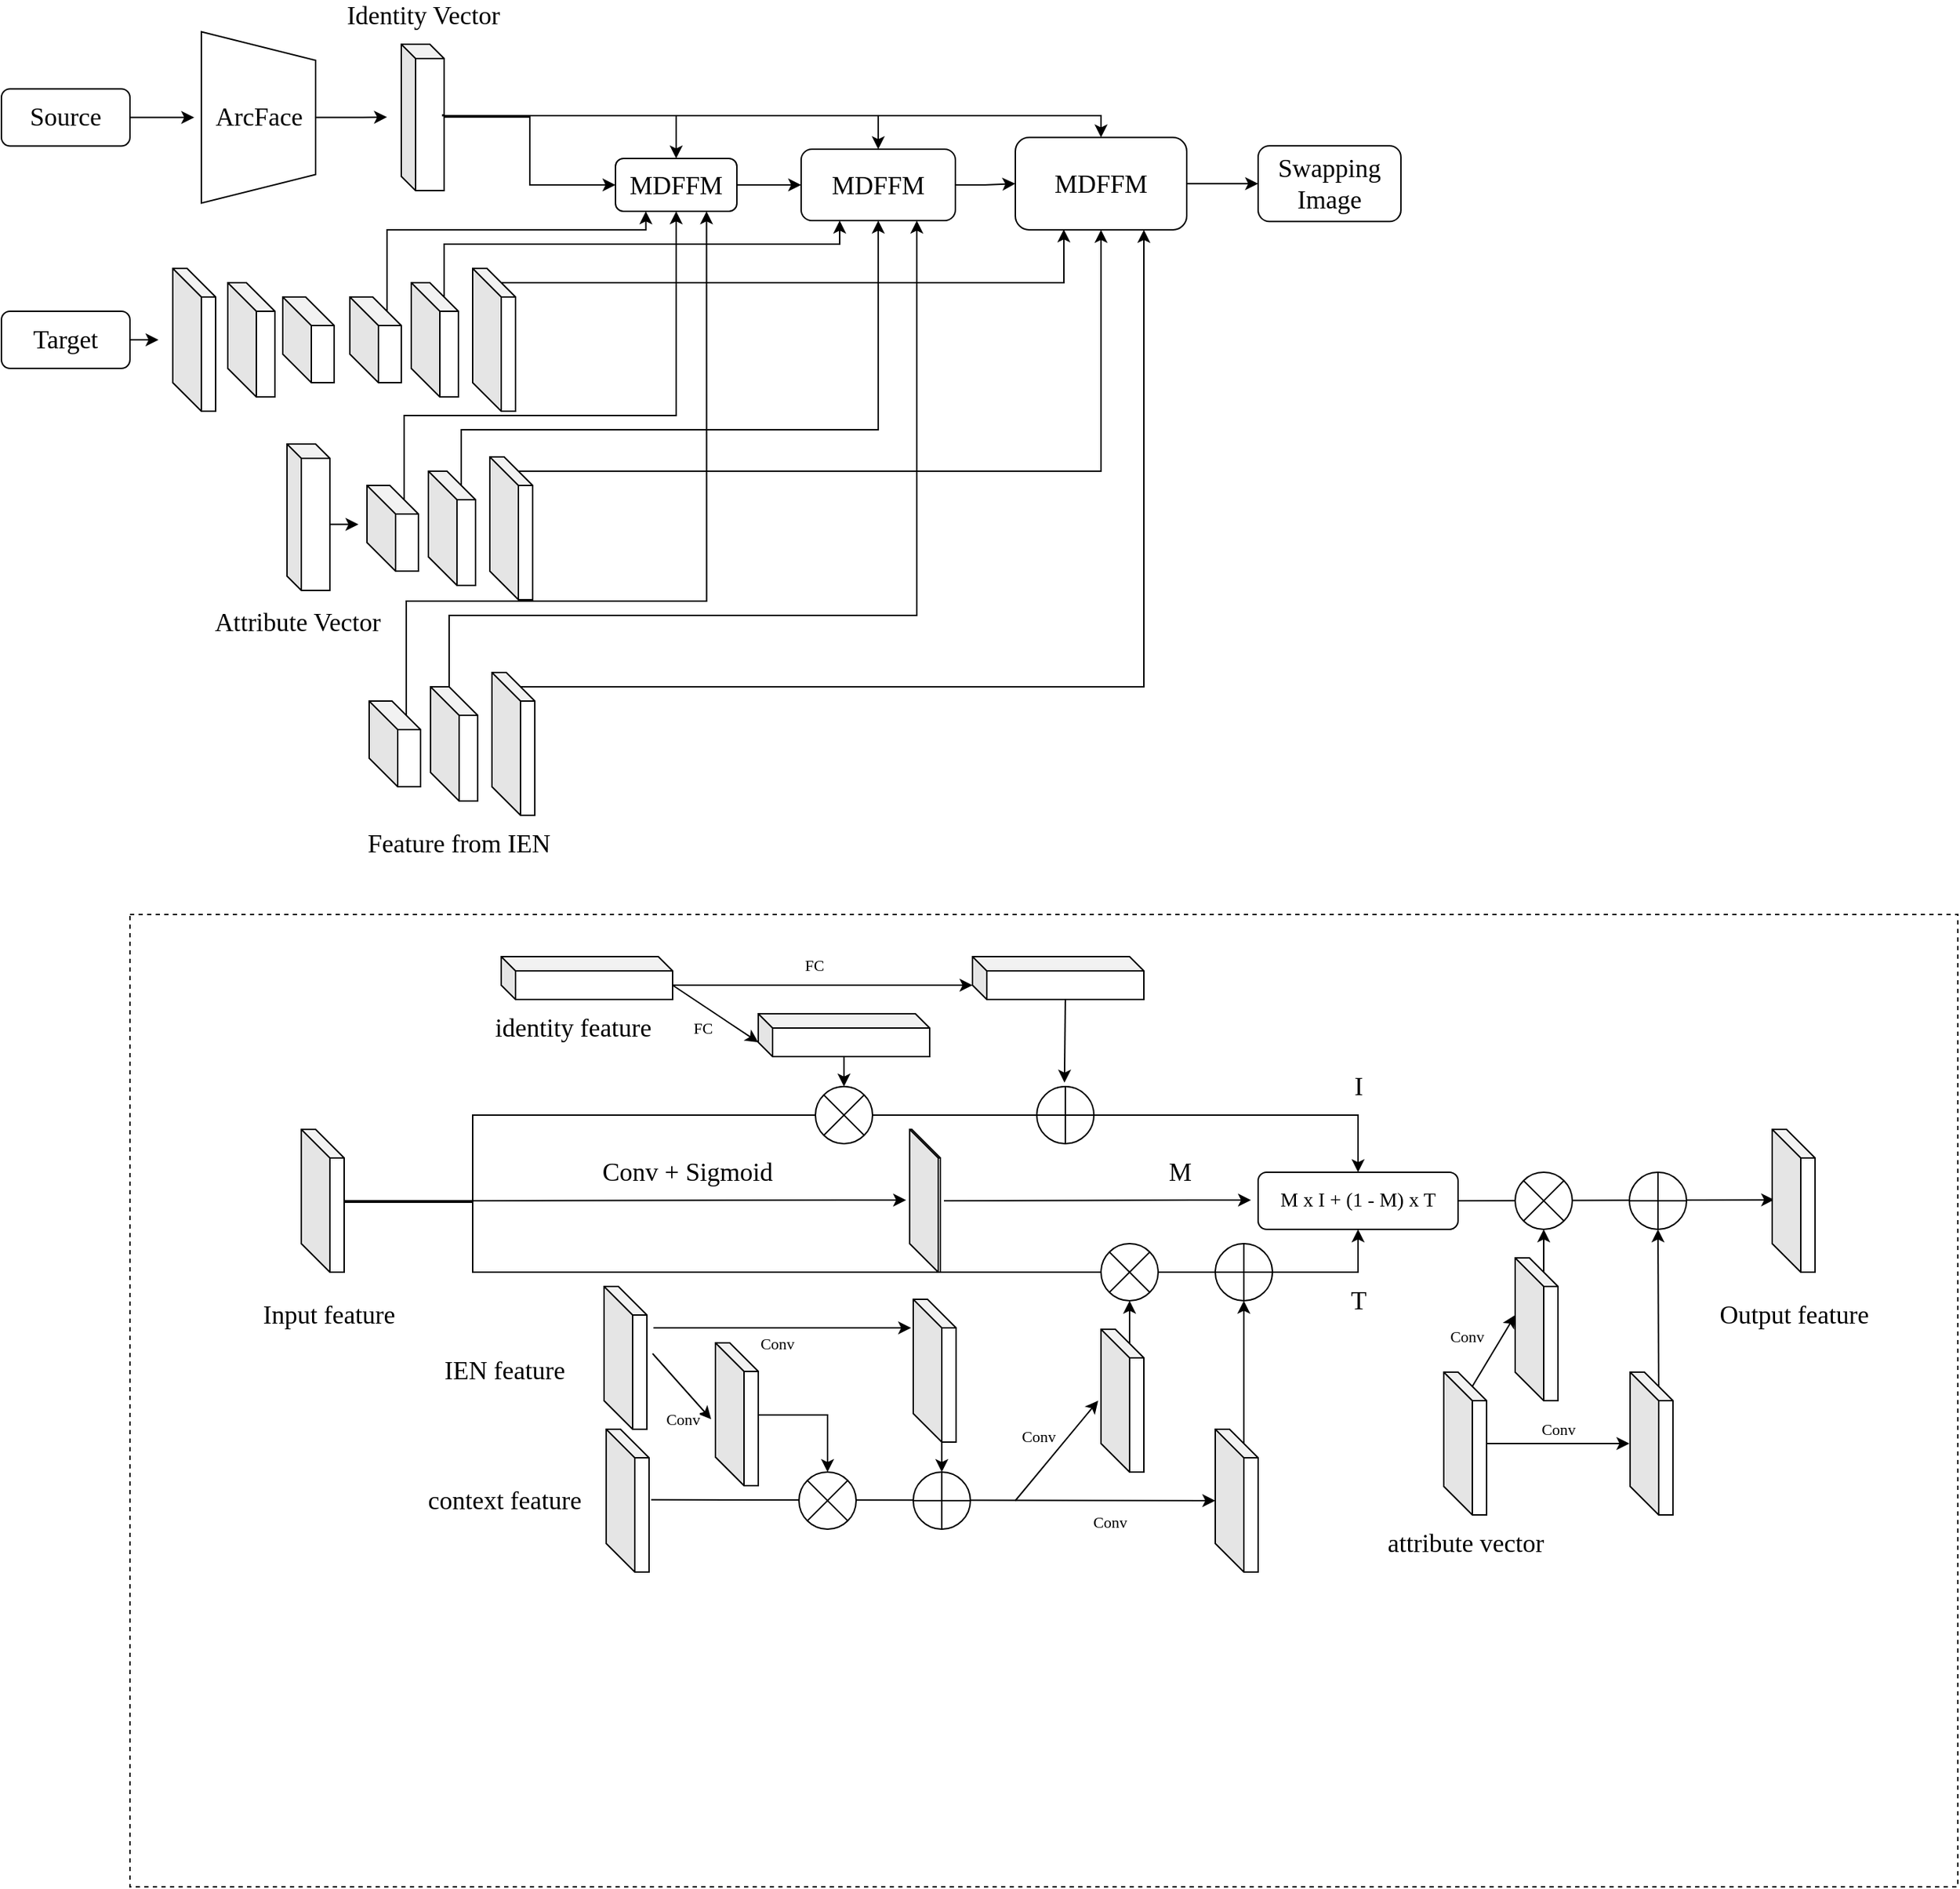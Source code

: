 <mxfile version="14.8.1" type="github">
  <diagram id="diRu2HCSwEDi5vCVLPYC" name="Page-1">
    <mxGraphModel dx="1298" dy="780" grid="1" gridSize="10" guides="1" tooltips="1" connect="1" arrows="1" fold="1" page="1" pageScale="1" pageWidth="827" pageHeight="1169" math="0" shadow="0">
      <root>
        <mxCell id="0" />
        <mxCell id="1" parent="0" />
        <mxCell id="SDwkRg94ncnZj0nEMJ3i-3" value="" style="rounded=0;whiteSpace=wrap;html=1;align=left;dashed=1;" parent="1" vertex="1">
          <mxGeometry x="260" y="799.5" width="1280" height="681" as="geometry" />
        </mxCell>
        <mxCell id="r4oQAWAfBS_EO5X1v5Ay-10" style="edgeStyle=orthogonalEdgeStyle;rounded=0;orthogonalLoop=1;jettySize=auto;html=1;exitX=1;exitY=0.5;exitDx=0;exitDy=0;" parent="1" source="r4oQAWAfBS_EO5X1v5Ay-2" target="r4oQAWAfBS_EO5X1v5Ay-9" edge="1">
          <mxGeometry relative="1" as="geometry" />
        </mxCell>
        <mxCell id="r4oQAWAfBS_EO5X1v5Ay-2" value="&lt;font face=&quot;Comic Sans MS&quot; style=&quot;font-size: 18px&quot;&gt;Source&lt;/font&gt;" style="rounded=1;whiteSpace=wrap;html=1;" parent="1" vertex="1">
          <mxGeometry x="170" y="221.25" width="90" height="40" as="geometry" />
        </mxCell>
        <mxCell id="r4oQAWAfBS_EO5X1v5Ay-24" style="edgeStyle=orthogonalEdgeStyle;rounded=0;orthogonalLoop=1;jettySize=auto;html=1;exitX=1;exitY=0.5;exitDx=0;exitDy=0;" parent="1" source="r4oQAWAfBS_EO5X1v5Ay-3" edge="1">
          <mxGeometry relative="1" as="geometry">
            <mxPoint x="280" y="397" as="targetPoint" />
          </mxGeometry>
        </mxCell>
        <mxCell id="r4oQAWAfBS_EO5X1v5Ay-3" value="&lt;font face=&quot;Comic Sans MS&quot; style=&quot;font-size: 18px&quot;&gt;Target&lt;/font&gt;" style="rounded=1;whiteSpace=wrap;html=1;" parent="1" vertex="1">
          <mxGeometry x="170" y="377" width="90" height="40" as="geometry" />
        </mxCell>
        <mxCell id="r4oQAWAfBS_EO5X1v5Ay-15" style="edgeStyle=orthogonalEdgeStyle;rounded=0;orthogonalLoop=1;jettySize=auto;html=1;exitX=0.5;exitY=0;exitDx=0;exitDy=0;" parent="1" source="r4oQAWAfBS_EO5X1v5Ay-8" edge="1">
          <mxGeometry relative="1" as="geometry">
            <mxPoint x="440" y="241" as="targetPoint" />
          </mxGeometry>
        </mxCell>
        <mxCell id="r4oQAWAfBS_EO5X1v5Ay-8" value="" style="shape=trapezoid;perimeter=trapezoidPerimeter;whiteSpace=wrap;html=1;fixedSize=1;rotation=90;" parent="1" vertex="1">
          <mxGeometry x="290" y="201.25" width="120" height="80" as="geometry" />
        </mxCell>
        <mxCell id="r4oQAWAfBS_EO5X1v5Ay-9" value="&lt;font style=&quot;font-size: 18px&quot; face=&quot;Comic Sans MS&quot;&gt;ArcFace&lt;/font&gt;" style="text;html=1;resizable=0;autosize=1;align=center;verticalAlign=middle;points=[];fillColor=none;strokeColor=none;rounded=0;" parent="1" vertex="1">
          <mxGeometry x="305" y="231.25" width="90" height="20" as="geometry" />
        </mxCell>
        <mxCell id="r4oQAWAfBS_EO5X1v5Ay-11" value="" style="shape=cube;whiteSpace=wrap;html=1;boundedLbl=1;backgroundOutline=1;darkOpacity=0.05;darkOpacity2=0.1;size=10;" parent="1" vertex="1">
          <mxGeometry x="450" y="190" width="30" height="102.5" as="geometry" />
        </mxCell>
        <mxCell id="r4oQAWAfBS_EO5X1v5Ay-16" value="&lt;font style=&quot;font-size: 18px&quot; face=&quot;Comic Sans MS&quot;&gt;Identity Vector&lt;/font&gt;" style="text;html=1;resizable=0;autosize=1;align=center;verticalAlign=middle;points=[];fillColor=none;strokeColor=none;rounded=0;" parent="1" vertex="1">
          <mxGeometry x="390" y="160" width="150" height="20" as="geometry" />
        </mxCell>
        <mxCell id="r4oQAWAfBS_EO5X1v5Ay-17" value="" style="shape=cube;whiteSpace=wrap;html=1;boundedLbl=1;backgroundOutline=1;darkOpacity=0.05;darkOpacity2=0.1;" parent="1" vertex="1">
          <mxGeometry x="290" y="347" width="30" height="100" as="geometry" />
        </mxCell>
        <mxCell id="r4oQAWAfBS_EO5X1v5Ay-19" value="" style="shape=cube;whiteSpace=wrap;html=1;boundedLbl=1;backgroundOutline=1;darkOpacity=0.05;darkOpacity2=0.1;" parent="1" vertex="1">
          <mxGeometry x="328.5" y="357" width="33" height="80" as="geometry" />
        </mxCell>
        <mxCell id="r4oQAWAfBS_EO5X1v5Ay-20" value="" style="shape=cube;whiteSpace=wrap;html=1;boundedLbl=1;backgroundOutline=1;darkOpacity=0.05;darkOpacity2=0.1;" parent="1" vertex="1">
          <mxGeometry x="367" y="367" width="36" height="60" as="geometry" />
        </mxCell>
        <mxCell id="r4oQAWAfBS_EO5X1v5Ay-65" style="edgeStyle=orthogonalEdgeStyle;rounded=0;orthogonalLoop=1;jettySize=auto;html=1;exitX=0;exitY=0;exitDx=20;exitDy=10;exitPerimeter=0;entryX=0.283;entryY=0.995;entryDx=0;entryDy=0;entryPerimeter=0;" parent="1" source="r4oQAWAfBS_EO5X1v5Ay-21" target="r4oQAWAfBS_EO5X1v5Ay-58" edge="1">
          <mxGeometry relative="1" as="geometry" />
        </mxCell>
        <mxCell id="r4oQAWAfBS_EO5X1v5Ay-21" value="" style="shape=cube;whiteSpace=wrap;html=1;boundedLbl=1;backgroundOutline=1;darkOpacity=0.05;darkOpacity2=0.1;" parent="1" vertex="1">
          <mxGeometry x="500" y="347" width="30" height="100" as="geometry" />
        </mxCell>
        <mxCell id="r4oQAWAfBS_EO5X1v5Ay-54" style="edgeStyle=orthogonalEdgeStyle;rounded=0;orthogonalLoop=1;jettySize=auto;html=1;exitX=0;exitY=0;exitDx=23;exitDy=10;exitPerimeter=0;entryX=0.25;entryY=1;entryDx=0;entryDy=0;" parent="1" source="r4oQAWAfBS_EO5X1v5Ay-22" target="r4oQAWAfBS_EO5X1v5Ay-52" edge="1">
          <mxGeometry relative="1" as="geometry">
            <Array as="points">
              <mxPoint x="480" y="330" />
              <mxPoint x="757" y="330" />
            </Array>
          </mxGeometry>
        </mxCell>
        <mxCell id="r4oQAWAfBS_EO5X1v5Ay-22" value="" style="shape=cube;whiteSpace=wrap;html=1;boundedLbl=1;backgroundOutline=1;darkOpacity=0.05;darkOpacity2=0.1;" parent="1" vertex="1">
          <mxGeometry x="457" y="357" width="33" height="80" as="geometry" />
        </mxCell>
        <mxCell id="r4oQAWAfBS_EO5X1v5Ay-49" style="edgeStyle=orthogonalEdgeStyle;rounded=0;orthogonalLoop=1;jettySize=auto;html=1;exitX=0;exitY=0;exitDx=26;exitDy=10;exitPerimeter=0;entryX=0.25;entryY=1;entryDx=0;entryDy=0;" parent="1" source="r4oQAWAfBS_EO5X1v5Ay-23" target="r4oQAWAfBS_EO5X1v5Ay-39" edge="1">
          <mxGeometry relative="1" as="geometry">
            <Array as="points">
              <mxPoint x="440" y="320" />
              <mxPoint x="621" y="320" />
            </Array>
          </mxGeometry>
        </mxCell>
        <mxCell id="r4oQAWAfBS_EO5X1v5Ay-23" value="" style="shape=cube;whiteSpace=wrap;html=1;boundedLbl=1;backgroundOutline=1;darkOpacity=0.05;darkOpacity2=0.1;" parent="1" vertex="1">
          <mxGeometry x="414" y="367" width="36" height="60" as="geometry" />
        </mxCell>
        <mxCell id="r4oQAWAfBS_EO5X1v5Ay-33" style="edgeStyle=orthogonalEdgeStyle;rounded=0;orthogonalLoop=1;jettySize=auto;html=1;exitX=0;exitY=0;exitDx=30;exitDy=56.25;exitPerimeter=0;" parent="1" source="r4oQAWAfBS_EO5X1v5Ay-25" edge="1">
          <mxGeometry relative="1" as="geometry">
            <mxPoint x="420" y="526" as="targetPoint" />
          </mxGeometry>
        </mxCell>
        <mxCell id="r4oQAWAfBS_EO5X1v5Ay-25" value="" style="shape=cube;whiteSpace=wrap;html=1;boundedLbl=1;backgroundOutline=1;darkOpacity=0.05;darkOpacity2=0.1;size=10;" parent="1" vertex="1">
          <mxGeometry x="370" y="470" width="30" height="102.5" as="geometry" />
        </mxCell>
        <mxCell id="r4oQAWAfBS_EO5X1v5Ay-26" value="&lt;font style=&quot;font-size: 18px&quot; face=&quot;Comic Sans MS&quot;&gt;Attribute Vector&lt;/font&gt;" style="text;html=1;resizable=0;autosize=1;align=center;verticalAlign=middle;points=[];fillColor=none;strokeColor=none;rounded=0;" parent="1" vertex="1">
          <mxGeometry x="297" y="585" width="160" height="20" as="geometry" />
        </mxCell>
        <mxCell id="r4oQAWAfBS_EO5X1v5Ay-64" style="edgeStyle=orthogonalEdgeStyle;rounded=0;orthogonalLoop=1;jettySize=auto;html=1;exitX=0;exitY=0;exitDx=20;exitDy=10;exitPerimeter=0;" parent="1" source="r4oQAWAfBS_EO5X1v5Ay-27" target="r4oQAWAfBS_EO5X1v5Ay-58" edge="1">
          <mxGeometry relative="1" as="geometry" />
        </mxCell>
        <mxCell id="r4oQAWAfBS_EO5X1v5Ay-27" value="" style="shape=cube;whiteSpace=wrap;html=1;boundedLbl=1;backgroundOutline=1;darkOpacity=0.05;darkOpacity2=0.1;" parent="1" vertex="1">
          <mxGeometry x="512" y="479" width="30" height="100" as="geometry" />
        </mxCell>
        <mxCell id="r4oQAWAfBS_EO5X1v5Ay-55" style="edgeStyle=orthogonalEdgeStyle;rounded=0;orthogonalLoop=1;jettySize=auto;html=1;exitX=0;exitY=0;exitDx=23;exitDy=10;exitPerimeter=0;entryX=0.5;entryY=1;entryDx=0;entryDy=0;" parent="1" source="r4oQAWAfBS_EO5X1v5Ay-28" target="r4oQAWAfBS_EO5X1v5Ay-52" edge="1">
          <mxGeometry relative="1" as="geometry">
            <Array as="points">
              <mxPoint x="492" y="460" />
              <mxPoint x="784" y="460" />
            </Array>
          </mxGeometry>
        </mxCell>
        <mxCell id="r4oQAWAfBS_EO5X1v5Ay-28" value="" style="shape=cube;whiteSpace=wrap;html=1;boundedLbl=1;backgroundOutline=1;darkOpacity=0.05;darkOpacity2=0.1;" parent="1" vertex="1">
          <mxGeometry x="469" y="489" width="33" height="80" as="geometry" />
        </mxCell>
        <mxCell id="r4oQAWAfBS_EO5X1v5Ay-48" style="edgeStyle=orthogonalEdgeStyle;rounded=0;orthogonalLoop=1;jettySize=auto;html=1;exitX=0;exitY=0;exitDx=26;exitDy=10;exitPerimeter=0;entryX=0.5;entryY=1;entryDx=0;entryDy=0;" parent="1" source="r4oQAWAfBS_EO5X1v5Ay-29" target="r4oQAWAfBS_EO5X1v5Ay-39" edge="1">
          <mxGeometry relative="1" as="geometry">
            <Array as="points">
              <mxPoint x="452" y="450" />
              <mxPoint x="643" y="450" />
            </Array>
          </mxGeometry>
        </mxCell>
        <mxCell id="r4oQAWAfBS_EO5X1v5Ay-29" value="" style="shape=cube;whiteSpace=wrap;html=1;boundedLbl=1;backgroundOutline=1;darkOpacity=0.05;darkOpacity2=0.1;" parent="1" vertex="1">
          <mxGeometry x="426" y="499" width="36" height="60" as="geometry" />
        </mxCell>
        <mxCell id="r4oQAWAfBS_EO5X1v5Ay-63" style="edgeStyle=orthogonalEdgeStyle;rounded=0;orthogonalLoop=1;jettySize=auto;html=1;exitX=0;exitY=0;exitDx=20;exitDy=10;exitPerimeter=0;entryX=0.75;entryY=1;entryDx=0;entryDy=0;" parent="1" source="r4oQAWAfBS_EO5X1v5Ay-35" target="r4oQAWAfBS_EO5X1v5Ay-58" edge="1">
          <mxGeometry relative="1" as="geometry" />
        </mxCell>
        <mxCell id="r4oQAWAfBS_EO5X1v5Ay-35" value="" style="shape=cube;whiteSpace=wrap;html=1;boundedLbl=1;backgroundOutline=1;darkOpacity=0.05;darkOpacity2=0.1;" parent="1" vertex="1">
          <mxGeometry x="513.5" y="630" width="30" height="100" as="geometry" />
        </mxCell>
        <mxCell id="r4oQAWAfBS_EO5X1v5Ay-56" style="edgeStyle=orthogonalEdgeStyle;rounded=0;orthogonalLoop=1;jettySize=auto;html=1;exitX=0;exitY=0;exitDx=13;exitDy=0;exitPerimeter=0;entryX=0.75;entryY=1;entryDx=0;entryDy=0;" parent="1" source="r4oQAWAfBS_EO5X1v5Ay-36" target="r4oQAWAfBS_EO5X1v5Ay-52" edge="1">
          <mxGeometry relative="1" as="geometry">
            <Array as="points">
              <mxPoint x="484" y="590" />
              <mxPoint x="811" y="590" />
            </Array>
          </mxGeometry>
        </mxCell>
        <mxCell id="r4oQAWAfBS_EO5X1v5Ay-36" value="" style="shape=cube;whiteSpace=wrap;html=1;boundedLbl=1;backgroundOutline=1;darkOpacity=0.05;darkOpacity2=0.1;" parent="1" vertex="1">
          <mxGeometry x="470.5" y="640" width="33" height="80" as="geometry" />
        </mxCell>
        <mxCell id="r4oQAWAfBS_EO5X1v5Ay-47" style="edgeStyle=orthogonalEdgeStyle;rounded=0;orthogonalLoop=1;jettySize=auto;html=1;exitX=0;exitY=0;exitDx=26;exitDy=10;exitPerimeter=0;entryX=0.75;entryY=1;entryDx=0;entryDy=0;" parent="1" source="r4oQAWAfBS_EO5X1v5Ay-37" target="r4oQAWAfBS_EO5X1v5Ay-39" edge="1">
          <mxGeometry relative="1" as="geometry">
            <Array as="points">
              <mxPoint x="454" y="580" />
              <mxPoint x="664" y="580" />
            </Array>
          </mxGeometry>
        </mxCell>
        <mxCell id="r4oQAWAfBS_EO5X1v5Ay-37" value="" style="shape=cube;whiteSpace=wrap;html=1;boundedLbl=1;backgroundOutline=1;darkOpacity=0.05;darkOpacity2=0.1;" parent="1" vertex="1">
          <mxGeometry x="427.5" y="650" width="36" height="60" as="geometry" />
        </mxCell>
        <mxCell id="r4oQAWAfBS_EO5X1v5Ay-38" value="&lt;font style=&quot;font-size: 18px&quot; face=&quot;Comic Sans MS&quot;&gt;Feature from IEN&lt;/font&gt;" style="text;html=1;resizable=0;autosize=1;align=center;verticalAlign=middle;points=[];fillColor=none;strokeColor=none;rounded=0;" parent="1" vertex="1">
          <mxGeometry x="405" y="740" width="170" height="20" as="geometry" />
        </mxCell>
        <mxCell id="r4oQAWAfBS_EO5X1v5Ay-53" style="edgeStyle=orthogonalEdgeStyle;rounded=0;orthogonalLoop=1;jettySize=auto;html=1;exitX=1;exitY=0.5;exitDx=0;exitDy=0;entryX=0;entryY=0.5;entryDx=0;entryDy=0;" parent="1" source="r4oQAWAfBS_EO5X1v5Ay-39" target="r4oQAWAfBS_EO5X1v5Ay-52" edge="1">
          <mxGeometry relative="1" as="geometry" />
        </mxCell>
        <mxCell id="r4oQAWAfBS_EO5X1v5Ay-39" value="&lt;font style=&quot;font-size: 18px&quot; face=&quot;Comic Sans MS&quot;&gt;MDFFM&lt;/font&gt;" style="rounded=1;whiteSpace=wrap;html=1;" parent="1" vertex="1">
          <mxGeometry x="600" y="270" width="85" height="37" as="geometry" />
        </mxCell>
        <mxCell id="r4oQAWAfBS_EO5X1v5Ay-51" style="edgeStyle=orthogonalEdgeStyle;rounded=0;orthogonalLoop=1;jettySize=auto;html=1;exitX=0;exitY=0;exitDx=30;exitDy=56.25;exitPerimeter=0;entryX=0;entryY=0.5;entryDx=0;entryDy=0;" parent="1" source="r4oQAWAfBS_EO5X1v5Ay-11" target="r4oQAWAfBS_EO5X1v5Ay-39" edge="1">
          <mxGeometry relative="1" as="geometry">
            <mxPoint x="480" y="265" as="sourcePoint" />
            <mxPoint x="642.5" y="280" as="targetPoint" />
            <Array as="points">
              <mxPoint x="480" y="241" />
              <mxPoint x="540" y="241" />
              <mxPoint x="540" y="289" />
            </Array>
          </mxGeometry>
        </mxCell>
        <mxCell id="r4oQAWAfBS_EO5X1v5Ay-60" style="edgeStyle=orthogonalEdgeStyle;rounded=0;orthogonalLoop=1;jettySize=auto;html=1;exitX=1;exitY=0.5;exitDx=0;exitDy=0;entryX=0;entryY=0.5;entryDx=0;entryDy=0;" parent="1" source="r4oQAWAfBS_EO5X1v5Ay-52" target="r4oQAWAfBS_EO5X1v5Ay-58" edge="1">
          <mxGeometry relative="1" as="geometry" />
        </mxCell>
        <mxCell id="r4oQAWAfBS_EO5X1v5Ay-52" value="&lt;font style=&quot;font-size: 18px&quot; face=&quot;Comic Sans MS&quot;&gt;MDFFM&lt;/font&gt;" style="rounded=1;whiteSpace=wrap;html=1;" parent="1" vertex="1">
          <mxGeometry x="730" y="263.5" width="108" height="50" as="geometry" />
        </mxCell>
        <mxCell id="r4oQAWAfBS_EO5X1v5Ay-57" style="edgeStyle=orthogonalEdgeStyle;rounded=0;orthogonalLoop=1;jettySize=auto;html=1;entryX=0.5;entryY=0;entryDx=0;entryDy=0;" parent="1" target="r4oQAWAfBS_EO5X1v5Ay-52" edge="1">
          <mxGeometry relative="1" as="geometry">
            <mxPoint x="480" y="240" as="sourcePoint" />
            <mxPoint x="690.5" y="218.75" as="targetPoint" />
            <Array as="points">
              <mxPoint x="784" y="240" />
            </Array>
          </mxGeometry>
        </mxCell>
        <mxCell id="r4oQAWAfBS_EO5X1v5Ay-70" style="edgeStyle=orthogonalEdgeStyle;rounded=0;orthogonalLoop=1;jettySize=auto;html=1;exitX=1;exitY=0.5;exitDx=0;exitDy=0;entryX=0;entryY=0.5;entryDx=0;entryDy=0;" parent="1" source="r4oQAWAfBS_EO5X1v5Ay-58" target="r4oQAWAfBS_EO5X1v5Ay-67" edge="1">
          <mxGeometry relative="1" as="geometry" />
        </mxCell>
        <mxCell id="r4oQAWAfBS_EO5X1v5Ay-58" value="&lt;font style=&quot;font-size: 18px&quot; face=&quot;Comic Sans MS&quot;&gt;MDFFM&lt;/font&gt;" style="rounded=1;whiteSpace=wrap;html=1;" parent="1" vertex="1">
          <mxGeometry x="880" y="255.25" width="120" height="64.75" as="geometry" />
        </mxCell>
        <mxCell id="r4oQAWAfBS_EO5X1v5Ay-59" style="edgeStyle=orthogonalEdgeStyle;rounded=0;orthogonalLoop=1;jettySize=auto;html=1;entryX=0.5;entryY=0;entryDx=0;entryDy=0;exitX=0.967;exitY=0.478;exitDx=0;exitDy=0;exitPerimeter=0;" parent="1" source="r4oQAWAfBS_EO5X1v5Ay-11" target="r4oQAWAfBS_EO5X1v5Ay-58" edge="1">
          <mxGeometry relative="1" as="geometry">
            <mxPoint x="480" y="250" as="sourcePoint" />
            <mxPoint x="794" y="240" as="targetPoint" />
            <Array as="points">
              <mxPoint x="479" y="240" />
              <mxPoint x="940" y="240" />
            </Array>
          </mxGeometry>
        </mxCell>
        <mxCell id="r4oQAWAfBS_EO5X1v5Ay-62" style="edgeStyle=orthogonalEdgeStyle;rounded=0;orthogonalLoop=1;jettySize=auto;html=1;entryX=0.5;entryY=0;entryDx=0;entryDy=0;" parent="1" target="r4oQAWAfBS_EO5X1v5Ay-39" edge="1">
          <mxGeometry relative="1" as="geometry">
            <mxPoint x="480" y="240" as="sourcePoint" />
            <mxPoint x="610" y="298.5" as="targetPoint" />
            <Array as="points">
              <mxPoint x="643" y="240" />
            </Array>
          </mxGeometry>
        </mxCell>
        <mxCell id="r4oQAWAfBS_EO5X1v5Ay-67" value="&lt;font face=&quot;Comic Sans MS&quot; style=&quot;font-size: 18px&quot;&gt;Swapping Image&lt;/font&gt;" style="rounded=1;whiteSpace=wrap;html=1;" parent="1" vertex="1">
          <mxGeometry x="1050" y="261.12" width="100" height="53" as="geometry" />
        </mxCell>
        <mxCell id="Ovq9rvj37aN0vvkYCeVm-4" style="rounded=0;orthogonalLoop=1;jettySize=auto;html=1;exitX=0;exitY=0;exitDx=120;exitDy=20;exitPerimeter=0;entryX=0;entryY=0;entryDx=0;entryDy=20;entryPerimeter=0;" parent="1" source="Ovq9rvj37aN0vvkYCeVm-1" target="Ovq9rvj37aN0vvkYCeVm-2" edge="1">
          <mxGeometry relative="1" as="geometry" />
        </mxCell>
        <mxCell id="Ovq9rvj37aN0vvkYCeVm-7" style="edgeStyle=none;rounded=0;orthogonalLoop=1;jettySize=auto;html=1;exitX=0;exitY=0;exitDx=120.0;exitDy=20;exitPerimeter=0;entryX=0;entryY=0;entryDx=0;entryDy=20.0;entryPerimeter=0;" parent="1" source="Ovq9rvj37aN0vvkYCeVm-1" target="Ovq9rvj37aN0vvkYCeVm-6" edge="1">
          <mxGeometry relative="1" as="geometry" />
        </mxCell>
        <mxCell id="Ovq9rvj37aN0vvkYCeVm-10" value="&lt;font face=&quot;Comic Sans MS&quot;&gt;FC&lt;/font&gt;" style="edgeLabel;html=1;align=center;verticalAlign=middle;resizable=0;points=[];" parent="Ovq9rvj37aN0vvkYCeVm-7" vertex="1" connectable="0">
          <mxGeometry x="0.044" y="6" relative="1" as="geometry">
            <mxPoint x="-14" y="14" as="offset" />
          </mxGeometry>
        </mxCell>
        <mxCell id="Ovq9rvj37aN0vvkYCeVm-1" value="" style="shape=cube;whiteSpace=wrap;html=1;boundedLbl=1;backgroundOutline=1;darkOpacity=0.05;darkOpacity2=0.1;size=10;" parent="1" vertex="1">
          <mxGeometry x="520" y="829" width="120" height="30" as="geometry" />
        </mxCell>
        <mxCell id="Ovq9rvj37aN0vvkYCeVm-36" style="edgeStyle=none;rounded=0;orthogonalLoop=1;jettySize=auto;html=1;exitX=0;exitY=0;exitDx=65;exitDy=30;exitPerimeter=0;entryX=0.485;entryY=-0.069;entryDx=0;entryDy=0;entryPerimeter=0;" parent="1" source="Ovq9rvj37aN0vvkYCeVm-2" target="Ovq9rvj37aN0vvkYCeVm-32" edge="1">
          <mxGeometry relative="1" as="geometry">
            <mxPoint x="914.857" y="910" as="targetPoint" />
          </mxGeometry>
        </mxCell>
        <mxCell id="Ovq9rvj37aN0vvkYCeVm-2" value="" style="shape=cube;whiteSpace=wrap;html=1;boundedLbl=1;backgroundOutline=1;darkOpacity=0.05;darkOpacity2=0.1;size=10;" parent="1" vertex="1">
          <mxGeometry x="850" y="829" width="120" height="30" as="geometry" />
        </mxCell>
        <mxCell id="Ovq9rvj37aN0vvkYCeVm-3" value="&lt;font style=&quot;font-size: 18px&quot; face=&quot;Comic Sans MS&quot;&gt;identity feature&lt;/font&gt;" style="text;html=1;resizable=0;autosize=1;align=center;verticalAlign=middle;points=[];fillColor=none;strokeColor=none;rounded=0;" parent="1" vertex="1">
          <mxGeometry x="495" y="869" width="150" height="20" as="geometry" />
        </mxCell>
        <mxCell id="Ovq9rvj37aN0vvkYCeVm-5" value="" style="endArrow=classic;html=1;entryX=-0.067;entryY=0.5;entryDx=0;entryDy=0;entryPerimeter=0;" parent="1" target="Ovq9rvj37aN0vvkYCeVm-63" edge="1">
          <mxGeometry width="50" height="50" relative="1" as="geometry">
            <mxPoint x="880" y="1210" as="sourcePoint" />
            <mxPoint x="930" y="1160" as="targetPoint" />
          </mxGeometry>
        </mxCell>
        <mxCell id="Ovq9rvj37aN0vvkYCeVm-17" style="edgeStyle=orthogonalEdgeStyle;rounded=0;orthogonalLoop=1;jettySize=auto;html=1;exitX=0;exitY=0;exitDx=65;exitDy=30;exitPerimeter=0;entryX=0.5;entryY=0;entryDx=0;entryDy=0;" parent="1" source="Ovq9rvj37aN0vvkYCeVm-6" target="Ovq9rvj37aN0vvkYCeVm-16" edge="1">
          <mxGeometry relative="1" as="geometry" />
        </mxCell>
        <mxCell id="Ovq9rvj37aN0vvkYCeVm-6" value="" style="shape=cube;whiteSpace=wrap;html=1;boundedLbl=1;backgroundOutline=1;darkOpacity=0.05;darkOpacity2=0.1;size=10;" parent="1" vertex="1">
          <mxGeometry x="700" y="869" width="120" height="30" as="geometry" />
        </mxCell>
        <mxCell id="Ovq9rvj37aN0vvkYCeVm-11" value="&lt;font face=&quot;Comic Sans MS&quot;&gt;FC&lt;/font&gt;" style="edgeLabel;html=1;align=center;verticalAlign=middle;resizable=0;points=[];" parent="1" vertex="1" connectable="0">
          <mxGeometry x="750.003" y="839.001" as="geometry">
            <mxPoint x="-11" y="-4" as="offset" />
          </mxGeometry>
        </mxCell>
        <mxCell id="Ovq9rvj37aN0vvkYCeVm-15" style="edgeStyle=orthogonalEdgeStyle;rounded=0;orthogonalLoop=1;jettySize=auto;html=1;exitX=0;exitY=0;exitDx=30.0;exitDy=60;exitPerimeter=0;entryX=0.5;entryY=0;entryDx=0;entryDy=0;" parent="1" source="Ovq9rvj37aN0vvkYCeVm-12" target="Ovq9rvj37aN0vvkYCeVm-78" edge="1">
          <mxGeometry relative="1" as="geometry">
            <mxPoint x="1160" y="940" as="targetPoint" />
            <Array as="points">
              <mxPoint x="410" y="1000" />
              <mxPoint x="500" y="1000" />
              <mxPoint x="500" y="940" />
              <mxPoint x="1120" y="940" />
            </Array>
          </mxGeometry>
        </mxCell>
        <mxCell id="Ovq9rvj37aN0vvkYCeVm-12" value="" style="shape=cube;whiteSpace=wrap;html=1;boundedLbl=1;backgroundOutline=1;darkOpacity=0.05;darkOpacity2=0.1;" parent="1" vertex="1">
          <mxGeometry x="380" y="950" width="30" height="100" as="geometry" />
        </mxCell>
        <mxCell id="Ovq9rvj37aN0vvkYCeVm-13" value="&lt;font style=&quot;font-size: 18px&quot; face=&quot;Comic Sans MS&quot;&gt;Input feature&lt;/font&gt;" style="text;html=1;resizable=0;autosize=1;align=center;verticalAlign=middle;points=[];fillColor=none;strokeColor=none;rounded=0;" parent="1" vertex="1">
          <mxGeometry x="333.5" y="1070" width="130" height="20" as="geometry" />
        </mxCell>
        <mxCell id="Ovq9rvj37aN0vvkYCeVm-16" value="" style="shape=sumEllipse;perimeter=ellipsePerimeter;whiteSpace=wrap;html=1;backgroundOutline=1;" parent="1" vertex="1">
          <mxGeometry x="740" y="920" width="40" height="40" as="geometry" />
        </mxCell>
        <mxCell id="Ovq9rvj37aN0vvkYCeVm-19" value="&lt;font style=&quot;font-size: 18px&quot; face=&quot;Comic Sans MS&quot;&gt;attribute vector&lt;/font&gt;" style="text;html=1;resizable=0;autosize=1;align=center;verticalAlign=middle;points=[];fillColor=none;strokeColor=none;rounded=0;" parent="1" vertex="1">
          <mxGeometry x="1120" y="1230" width="150" height="20" as="geometry" />
        </mxCell>
        <mxCell id="Ovq9rvj37aN0vvkYCeVm-32" value="" style="shape=orEllipse;perimeter=ellipsePerimeter;whiteSpace=wrap;html=1;backgroundOutline=1;" parent="1" vertex="1">
          <mxGeometry x="895" y="920" width="40" height="40" as="geometry" />
        </mxCell>
        <mxCell id="Ovq9rvj37aN0vvkYCeVm-59" style="edgeStyle=none;rounded=0;orthogonalLoop=1;jettySize=auto;html=1;exitX=1.05;exitY=0.494;exitDx=0;exitDy=0;exitPerimeter=0;entryX=0;entryY=0.5;entryDx=0;entryDy=0;entryPerimeter=0;" parent="1" source="Ovq9rvj37aN0vvkYCeVm-45" target="Ovq9rvj37aN0vvkYCeVm-65" edge="1">
          <mxGeometry relative="1" as="geometry">
            <mxPoint x="890" y="1210" as="targetPoint" />
          </mxGeometry>
        </mxCell>
        <mxCell id="Ovq9rvj37aN0vvkYCeVm-45" value="" style="shape=cube;whiteSpace=wrap;html=1;boundedLbl=1;backgroundOutline=1;darkOpacity=0.05;darkOpacity2=0.1;" parent="1" vertex="1">
          <mxGeometry x="593.5" y="1160" width="30" height="100" as="geometry" />
        </mxCell>
        <mxCell id="Ovq9rvj37aN0vvkYCeVm-46" value="&lt;font face=&quot;Comic Sans MS&quot;&gt;&lt;span style=&quot;font-size: 18px&quot;&gt;context feature&lt;/span&gt;&lt;/font&gt;" style="text;html=1;resizable=0;autosize=1;align=center;verticalAlign=middle;points=[];fillColor=none;strokeColor=none;rounded=0;" parent="1" vertex="1">
          <mxGeometry x="447" y="1199.5" width="150" height="20" as="geometry" />
        </mxCell>
        <mxCell id="duhYEIHX7Rp5ZVNnMsnL-4" value="&lt;font face=&quot;Comic Sans MS&quot;&gt;Conv&lt;/font&gt;" style="rounded=0;orthogonalLoop=1;jettySize=auto;html=1;exitX=1.133;exitY=0.47;exitDx=0;exitDy=0;exitPerimeter=0;entryX=-0.1;entryY=0.535;entryDx=0;entryDy=0;entryPerimeter=0;" edge="1" parent="1" source="Ovq9rvj37aN0vvkYCeVm-50" target="Ovq9rvj37aN0vvkYCeVm-53">
          <mxGeometry x="0.547" y="-16" relative="1" as="geometry">
            <mxPoint x="660" y="1150" as="targetPoint" />
            <mxPoint x="1" as="offset" />
          </mxGeometry>
        </mxCell>
        <mxCell id="Ovq9rvj37aN0vvkYCeVm-50" value="" style="shape=cube;whiteSpace=wrap;html=1;boundedLbl=1;backgroundOutline=1;darkOpacity=0.05;darkOpacity2=0.1;" parent="1" vertex="1">
          <mxGeometry x="592" y="1060" width="30" height="100" as="geometry" />
        </mxCell>
        <mxCell id="Ovq9rvj37aN0vvkYCeVm-51" value="&lt;font style=&quot;font-size: 18px&quot; face=&quot;Comic Sans MS&quot;&gt;IEN feature&lt;/font&gt;" style="text;html=1;resizable=0;autosize=1;align=center;verticalAlign=middle;points=[];fillColor=none;strokeColor=none;rounded=0;" parent="1" vertex="1">
          <mxGeometry x="462" y="1109" width="120" height="20" as="geometry" />
        </mxCell>
        <mxCell id="duhYEIHX7Rp5ZVNnMsnL-10" style="edgeStyle=orthogonalEdgeStyle;rounded=0;orthogonalLoop=1;jettySize=auto;html=1;exitX=0;exitY=0;exitDx=30;exitDy=60;exitPerimeter=0;entryX=0.5;entryY=0;entryDx=0;entryDy=0;" edge="1" parent="1" source="Ovq9rvj37aN0vvkYCeVm-53" target="Ovq9rvj37aN0vvkYCeVm-57">
          <mxGeometry relative="1" as="geometry">
            <Array as="points">
              <mxPoint x="700" y="1150" />
              <mxPoint x="749" y="1150" />
            </Array>
          </mxGeometry>
        </mxCell>
        <mxCell id="Ovq9rvj37aN0vvkYCeVm-53" value="" style="shape=cube;whiteSpace=wrap;html=1;boundedLbl=1;backgroundOutline=1;darkOpacity=0.05;darkOpacity2=0.1;size=20;" parent="1" vertex="1">
          <mxGeometry x="670" y="1099.5" width="30" height="100" as="geometry" />
        </mxCell>
        <mxCell id="duhYEIHX7Rp5ZVNnMsnL-11" style="edgeStyle=orthogonalEdgeStyle;rounded=0;orthogonalLoop=1;jettySize=auto;html=1;entryX=0.5;entryY=0;entryDx=0;entryDy=0;" edge="1" parent="1" target="Ovq9rvj37aN0vvkYCeVm-58">
          <mxGeometry relative="1" as="geometry">
            <mxPoint x="824" y="1159" as="sourcePoint" />
          </mxGeometry>
        </mxCell>
        <mxCell id="Ovq9rvj37aN0vvkYCeVm-55" value="" style="shape=cube;whiteSpace=wrap;html=1;boundedLbl=1;backgroundOutline=1;darkOpacity=0.05;darkOpacity2=0.1;" parent="1" vertex="1">
          <mxGeometry x="808.5" y="1069" width="30" height="100" as="geometry" />
        </mxCell>
        <mxCell id="Ovq9rvj37aN0vvkYCeVm-57" value="" style="shape=sumEllipse;perimeter=ellipsePerimeter;whiteSpace=wrap;html=1;backgroundOutline=1;" parent="1" vertex="1">
          <mxGeometry x="728.5" y="1190" width="40" height="40" as="geometry" />
        </mxCell>
        <mxCell id="Ovq9rvj37aN0vvkYCeVm-58" value="" style="shape=orEllipse;perimeter=ellipsePerimeter;whiteSpace=wrap;html=1;backgroundOutline=1;" parent="1" vertex="1">
          <mxGeometry x="808.5" y="1190" width="40" height="40" as="geometry" />
        </mxCell>
        <mxCell id="Ovq9rvj37aN0vvkYCeVm-62" style="edgeStyle=none;rounded=0;orthogonalLoop=1;jettySize=auto;html=1;exitX=0;exitY=0;exitDx=20;exitDy=10;exitPerimeter=0;" parent="1" source="Ovq9rvj37aN0vvkYCeVm-63" edge="1">
          <mxGeometry relative="1" as="geometry">
            <mxPoint x="960" y="1070" as="targetPoint" />
          </mxGeometry>
        </mxCell>
        <mxCell id="Ovq9rvj37aN0vvkYCeVm-63" value="" style="shape=cube;whiteSpace=wrap;html=1;boundedLbl=1;backgroundOutline=1;darkOpacity=0.05;darkOpacity2=0.1;" parent="1" vertex="1">
          <mxGeometry x="940" y="1090" width="30" height="100" as="geometry" />
        </mxCell>
        <mxCell id="Ovq9rvj37aN0vvkYCeVm-64" style="edgeStyle=none;rounded=0;orthogonalLoop=1;jettySize=auto;html=1;exitX=0;exitY=0;exitDx=20;exitDy=10;exitPerimeter=0;" parent="1" source="Ovq9rvj37aN0vvkYCeVm-65" edge="1">
          <mxGeometry relative="1" as="geometry">
            <mxPoint x="1040" y="1070" as="targetPoint" />
          </mxGeometry>
        </mxCell>
        <mxCell id="Ovq9rvj37aN0vvkYCeVm-65" value="" style="shape=cube;whiteSpace=wrap;html=1;boundedLbl=1;backgroundOutline=1;darkOpacity=0.05;darkOpacity2=0.1;" parent="1" vertex="1">
          <mxGeometry x="1020" y="1160" width="30" height="100" as="geometry" />
        </mxCell>
        <mxCell id="Ovq9rvj37aN0vvkYCeVm-66" value="&lt;font face=&quot;Comic Sans MS&quot;&gt;Conv&lt;/font&gt;" style="edgeLabel;html=1;align=center;verticalAlign=middle;resizable=0;points=[];" parent="1" vertex="1" connectable="0">
          <mxGeometry x="970.0" y="1240.0" as="geometry">
            <mxPoint x="-74" y="-75" as="offset" />
          </mxGeometry>
        </mxCell>
        <mxCell id="Ovq9rvj37aN0vvkYCeVm-67" value="&lt;span style=&quot;font-family: &amp;#34;comic sans ms&amp;#34;&quot;&gt;Conv&lt;/span&gt;" style="edgeLabel;html=1;align=center;verticalAlign=middle;resizable=0;points=[];" parent="1" vertex="1" connectable="0">
          <mxGeometry x="1020.0" y="1300.0" as="geometry">
            <mxPoint x="-74" y="-75" as="offset" />
          </mxGeometry>
        </mxCell>
        <mxCell id="Ovq9rvj37aN0vvkYCeVm-68" style="edgeStyle=orthogonalEdgeStyle;rounded=0;orthogonalLoop=1;jettySize=auto;html=1;exitX=1;exitY=0.51;exitDx=0;exitDy=0;exitPerimeter=0;entryX=0.5;entryY=1;entryDx=0;entryDy=0;" parent="1" source="Ovq9rvj37aN0vvkYCeVm-12" target="Ovq9rvj37aN0vvkYCeVm-78" edge="1">
          <mxGeometry relative="1" as="geometry">
            <mxPoint x="1160" y="1050" as="targetPoint" />
            <mxPoint x="265" y="1010" as="sourcePoint" />
            <Array as="points">
              <mxPoint x="500" y="1001" />
              <mxPoint x="500" y="1050" />
              <mxPoint x="1120" y="1050" />
            </Array>
          </mxGeometry>
        </mxCell>
        <mxCell id="Ovq9rvj37aN0vvkYCeVm-69" value="" style="shape=sumEllipse;perimeter=ellipsePerimeter;whiteSpace=wrap;html=1;backgroundOutline=1;" parent="1" vertex="1">
          <mxGeometry x="940" y="1030" width="40" height="40" as="geometry" />
        </mxCell>
        <mxCell id="Ovq9rvj37aN0vvkYCeVm-70" value="" style="shape=orEllipse;perimeter=ellipsePerimeter;whiteSpace=wrap;html=1;backgroundOutline=1;" parent="1" vertex="1">
          <mxGeometry x="1020" y="1030" width="40" height="40" as="geometry" />
        </mxCell>
        <mxCell id="Ovq9rvj37aN0vvkYCeVm-71" value="" style="shape=cube;whiteSpace=wrap;html=1;boundedLbl=1;backgroundOutline=1;darkOpacity=0.05;darkOpacity2=0.1;" parent="1" vertex="1">
          <mxGeometry x="806" y="950" width="21.5" height="100" as="geometry" />
        </mxCell>
        <mxCell id="Ovq9rvj37aN0vvkYCeVm-73" value="" style="endArrow=classic;html=1;" parent="1" edge="1">
          <mxGeometry width="50" height="50" relative="1" as="geometry">
            <mxPoint x="500" y="1000" as="sourcePoint" />
            <mxPoint x="803.5" y="999.5" as="targetPoint" />
            <Array as="points">
              <mxPoint x="773.5" y="999.5" />
            </Array>
          </mxGeometry>
        </mxCell>
        <mxCell id="Ovq9rvj37aN0vvkYCeVm-76" value="" style="endArrow=classic;html=1;" parent="1" edge="1">
          <mxGeometry width="50" height="50" relative="1" as="geometry">
            <mxPoint x="830" y="1000" as="sourcePoint" />
            <mxPoint x="1045" y="999.5" as="targetPoint" />
            <Array as="points">
              <mxPoint x="1015" y="999.5" />
            </Array>
          </mxGeometry>
        </mxCell>
        <mxCell id="Ovq9rvj37aN0vvkYCeVm-83" style="edgeStyle=none;rounded=0;orthogonalLoop=1;jettySize=auto;html=1;exitX=1;exitY=0.5;exitDx=0;exitDy=0;entryX=0.044;entryY=0.493;entryDx=0;entryDy=0;entryPerimeter=0;" parent="1" source="Ovq9rvj37aN0vvkYCeVm-78" target="Ovq9rvj37aN0vvkYCeVm-82" edge="1">
          <mxGeometry relative="1" as="geometry" />
        </mxCell>
        <mxCell id="Ovq9rvj37aN0vvkYCeVm-78" value="&lt;font face=&quot;Comic Sans MS&quot; style=&quot;font-size: 14px&quot;&gt;M x I + (1 - M) x T&lt;/font&gt;" style="rounded=1;whiteSpace=wrap;html=1;" parent="1" vertex="1">
          <mxGeometry x="1050" y="980" width="140" height="40" as="geometry" />
        </mxCell>
        <mxCell id="Ovq9rvj37aN0vvkYCeVm-79" value="&lt;font style=&quot;font-size: 18px&quot; face=&quot;Comic Sans MS&quot;&gt;T&lt;/font&gt;" style="text;html=1;resizable=0;autosize=1;align=center;verticalAlign=middle;points=[];fillColor=none;strokeColor=none;rounded=0;" parent="1" vertex="1">
          <mxGeometry x="1105" y="1060" width="30" height="20" as="geometry" />
        </mxCell>
        <mxCell id="Ovq9rvj37aN0vvkYCeVm-80" value="&lt;font style=&quot;font-size: 18px&quot; face=&quot;Comic Sans MS&quot;&gt;I&lt;/font&gt;" style="text;html=1;resizable=0;autosize=1;align=center;verticalAlign=middle;points=[];fillColor=none;strokeColor=none;rounded=0;" parent="1" vertex="1">
          <mxGeometry x="1105" y="910" width="30" height="20" as="geometry" />
        </mxCell>
        <mxCell id="Ovq9rvj37aN0vvkYCeVm-81" value="&lt;font style=&quot;font-size: 18px&quot; face=&quot;Comic Sans MS&quot;&gt;M&lt;/font&gt;" style="text;html=1;resizable=0;autosize=1;align=center;verticalAlign=middle;points=[];fillColor=none;strokeColor=none;rounded=0;" parent="1" vertex="1">
          <mxGeometry x="980" y="970" width="30" height="20" as="geometry" />
        </mxCell>
        <mxCell id="Ovq9rvj37aN0vvkYCeVm-82" value="" style="shape=cube;whiteSpace=wrap;html=1;boundedLbl=1;backgroundOutline=1;darkOpacity=0.05;darkOpacity2=0.1;" parent="1" vertex="1">
          <mxGeometry x="1410" y="950" width="30" height="100" as="geometry" />
        </mxCell>
        <mxCell id="Ovq9rvj37aN0vvkYCeVm-84" value="&lt;font style=&quot;font-size: 18px&quot; face=&quot;Comic Sans MS&quot;&gt;Output feature&lt;/font&gt;" style="text;html=1;resizable=0;autosize=1;align=center;verticalAlign=middle;points=[];fillColor=none;strokeColor=none;rounded=0;" parent="1" vertex="1">
          <mxGeometry x="1350" y="1070" width="150" height="20" as="geometry" />
        </mxCell>
        <mxCell id="SDwkRg94ncnZj0nEMJ3i-5" value="&lt;font style=&quot;font-size: 18px&quot; face=&quot;Comic Sans MS&quot;&gt;Conv + Sigmoid&lt;/font&gt;" style="text;html=1;resizable=0;autosize=1;align=center;verticalAlign=middle;points=[];fillColor=none;strokeColor=none;rounded=0;" parent="1" vertex="1">
          <mxGeometry x="580" y="970" width="140" height="20" as="geometry" />
        </mxCell>
        <mxCell id="SDwkRg94ncnZj0nEMJ3i-6" style="edgeStyle=orthogonalEdgeStyle;rounded=0;orthogonalLoop=1;jettySize=auto;html=1;exitX=0;exitY=0;exitDx=30;exitDy=60;exitPerimeter=0;" parent="1" source="SDwkRg94ncnZj0nEMJ3i-9" edge="1">
          <mxGeometry relative="1" as="geometry">
            <mxPoint x="1310" y="1170" as="targetPoint" />
            <Array as="points">
              <mxPoint x="1210" y="1170" />
            </Array>
          </mxGeometry>
        </mxCell>
        <mxCell id="SDwkRg94ncnZj0nEMJ3i-7" value="&lt;font face=&quot;Comic Sans MS&quot;&gt;Conv&lt;/font&gt;" style="edgeLabel;html=1;align=center;verticalAlign=middle;resizable=0;points=[];" parent="SDwkRg94ncnZj0nEMJ3i-6" vertex="1" connectable="0">
          <mxGeometry x="0.085" y="2" relative="1" as="geometry">
            <mxPoint y="-8" as="offset" />
          </mxGeometry>
        </mxCell>
        <mxCell id="SDwkRg94ncnZj0nEMJ3i-8" style="rounded=0;orthogonalLoop=1;jettySize=auto;html=1;exitX=0;exitY=0;exitDx=20;exitDy=10;exitPerimeter=0;entryX=0;entryY=0;entryDx=0;entryDy=40;entryPerimeter=0;" parent="1" source="SDwkRg94ncnZj0nEMJ3i-9" target="SDwkRg94ncnZj0nEMJ3i-11" edge="1">
          <mxGeometry relative="1" as="geometry" />
        </mxCell>
        <mxCell id="SDwkRg94ncnZj0nEMJ3i-9" value="" style="shape=cube;whiteSpace=wrap;html=1;boundedLbl=1;backgroundOutline=1;darkOpacity=0.05;darkOpacity2=0.1;" parent="1" vertex="1">
          <mxGeometry x="1180" y="1120" width="30" height="100" as="geometry" />
        </mxCell>
        <mxCell id="SDwkRg94ncnZj0nEMJ3i-10" style="edgeStyle=none;rounded=0;orthogonalLoop=1;jettySize=auto;html=1;exitX=0;exitY=0;exitDx=20;exitDy=10;exitPerimeter=0;" parent="1" source="SDwkRg94ncnZj0nEMJ3i-11" target="SDwkRg94ncnZj0nEMJ3i-15" edge="1">
          <mxGeometry relative="1" as="geometry" />
        </mxCell>
        <mxCell id="SDwkRg94ncnZj0nEMJ3i-11" value="" style="shape=cube;whiteSpace=wrap;html=1;boundedLbl=1;backgroundOutline=1;darkOpacity=0.05;darkOpacity2=0.1;" parent="1" vertex="1">
          <mxGeometry x="1230" y="1040" width="30" height="100" as="geometry" />
        </mxCell>
        <mxCell id="SDwkRg94ncnZj0nEMJ3i-12" style="edgeStyle=none;rounded=0;orthogonalLoop=1;jettySize=auto;html=1;exitX=0;exitY=0;exitDx=20;exitDy=10;exitPerimeter=0;entryX=0.5;entryY=1;entryDx=0;entryDy=0;" parent="1" source="SDwkRg94ncnZj0nEMJ3i-13" target="SDwkRg94ncnZj0nEMJ3i-16" edge="1">
          <mxGeometry relative="1" as="geometry" />
        </mxCell>
        <mxCell id="SDwkRg94ncnZj0nEMJ3i-13" value="" style="shape=cube;whiteSpace=wrap;html=1;boundedLbl=1;backgroundOutline=1;darkOpacity=0.05;darkOpacity2=0.1;" parent="1" vertex="1">
          <mxGeometry x="1310.5" y="1120" width="30" height="100" as="geometry" />
        </mxCell>
        <mxCell id="SDwkRg94ncnZj0nEMJ3i-14" value="&lt;font face=&quot;Comic Sans MS&quot;&gt;Conv&lt;/font&gt;" style="edgeLabel;html=1;align=center;verticalAlign=middle;resizable=0;points=[];" parent="1" vertex="1" connectable="0">
          <mxGeometry x="1270.0" y="1170.0" as="geometry">
            <mxPoint x="-74" y="-75" as="offset" />
          </mxGeometry>
        </mxCell>
        <mxCell id="SDwkRg94ncnZj0nEMJ3i-15" value="" style="shape=sumEllipse;perimeter=ellipsePerimeter;whiteSpace=wrap;html=1;backgroundOutline=1;" parent="1" vertex="1">
          <mxGeometry x="1230" y="980" width="40" height="40" as="geometry" />
        </mxCell>
        <mxCell id="SDwkRg94ncnZj0nEMJ3i-16" value="" style="shape=orEllipse;perimeter=ellipsePerimeter;whiteSpace=wrap;html=1;backgroundOutline=1;" parent="1" vertex="1">
          <mxGeometry x="1310" y="980" width="40" height="40" as="geometry" />
        </mxCell>
        <mxCell id="duhYEIHX7Rp5ZVNnMsnL-6" value="" style="endArrow=classic;html=1;entryX=-0.05;entryY=0.2;entryDx=0;entryDy=0;entryPerimeter=0;" edge="1" parent="1" target="Ovq9rvj37aN0vvkYCeVm-55">
          <mxGeometry width="50" height="50" relative="1" as="geometry">
            <mxPoint x="692" y="1089" as="sourcePoint" />
            <mxPoint x="794.5" y="1089" as="targetPoint" />
            <Array as="points">
              <mxPoint x="622" y="1089" />
            </Array>
          </mxGeometry>
        </mxCell>
        <mxCell id="duhYEIHX7Rp5ZVNnMsnL-9" value="&lt;font face=&quot;Comic Sans MS&quot;&gt;Conv&lt;/font&gt;" style="edgeLabel;html=1;align=center;verticalAlign=middle;resizable=0;points=[];" vertex="1" connectable="0" parent="duhYEIHX7Rp5ZVNnMsnL-6">
          <mxGeometry x="0.263" y="-2" relative="1" as="geometry">
            <mxPoint y="9" as="offset" />
          </mxGeometry>
        </mxCell>
      </root>
    </mxGraphModel>
  </diagram>
</mxfile>
